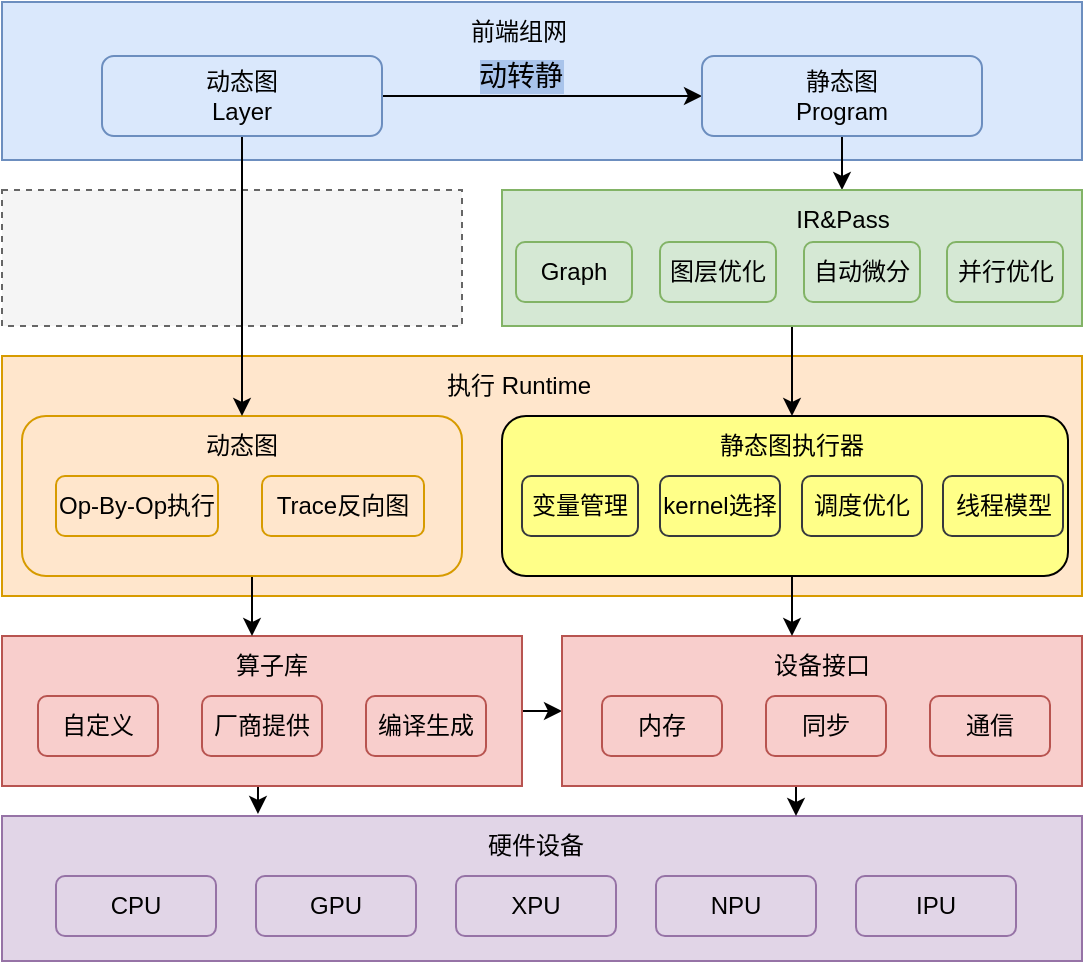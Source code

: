 <mxfile version="20.2.3" type="github">
  <diagram id="rXGSz3U36eyEYQaMbO1N" name="第 1 页">
    <mxGraphModel dx="860" dy="558" grid="0" gridSize="10" guides="1" tooltips="1" connect="1" arrows="1" fold="1" page="1" pageScale="1" pageWidth="827" pageHeight="1169" math="0" shadow="0">
      <root>
        <mxCell id="0" />
        <mxCell id="1" parent="0" />
        <mxCell id="rT3pATEFfJOMWAjfTn8K-68" value="" style="rounded=0;whiteSpace=wrap;html=1;dashed=1;fillColor=#f5f5f5;fontColor=#333333;strokeColor=#666666;" vertex="1" parent="1">
          <mxGeometry x="190" y="124" width="230" height="68" as="geometry" />
        </mxCell>
        <mxCell id="rT3pATEFfJOMWAjfTn8K-6" value="" style="rounded=0;whiteSpace=wrap;html=1;fillColor=#e1d5e7;strokeColor=#9673a6;" vertex="1" parent="1">
          <mxGeometry x="190" y="437" width="540" height="72.5" as="geometry" />
        </mxCell>
        <mxCell id="rT3pATEFfJOMWAjfTn8K-79" style="edgeStyle=orthogonalEdgeStyle;rounded=0;orthogonalLoop=1;jettySize=auto;html=1;exitX=0.5;exitY=1;exitDx=0;exitDy=0;entryX=0.237;entryY=-0.014;entryDx=0;entryDy=0;entryPerimeter=0;fontSize=14;" edge="1" parent="1" source="rT3pATEFfJOMWAjfTn8K-7" target="rT3pATEFfJOMWAjfTn8K-6">
          <mxGeometry relative="1" as="geometry" />
        </mxCell>
        <mxCell id="rT3pATEFfJOMWAjfTn8K-87" style="edgeStyle=orthogonalEdgeStyle;rounded=0;orthogonalLoop=1;jettySize=auto;html=1;exitX=1;exitY=0.5;exitDx=0;exitDy=0;entryX=0;entryY=0.5;entryDx=0;entryDy=0;fontSize=14;" edge="1" parent="1" source="rT3pATEFfJOMWAjfTn8K-7" target="rT3pATEFfJOMWAjfTn8K-28">
          <mxGeometry relative="1" as="geometry" />
        </mxCell>
        <mxCell id="rT3pATEFfJOMWAjfTn8K-7" value="" style="rounded=0;whiteSpace=wrap;html=1;fillColor=#f8cecc;strokeColor=#b85450;" vertex="1" parent="1">
          <mxGeometry x="190" y="347" width="260" height="75" as="geometry" />
        </mxCell>
        <mxCell id="rT3pATEFfJOMWAjfTn8K-15" value="算子库" style="text;html=1;strokeColor=none;fillColor=none;align=center;verticalAlign=middle;whiteSpace=wrap;rounded=0;" vertex="1" parent="1">
          <mxGeometry x="295" y="347" width="60" height="30" as="geometry" />
        </mxCell>
        <mxCell id="rT3pATEFfJOMWAjfTn8K-24" value="" style="rounded=0;whiteSpace=wrap;html=1;fillColor=#ffe6cc;strokeColor=#d79b00;" vertex="1" parent="1">
          <mxGeometry x="190" y="207" width="540" height="120" as="geometry" />
        </mxCell>
        <mxCell id="rT3pATEFfJOMWAjfTn8K-25" value="执行 Runtime" style="text;html=1;strokeColor=none;fillColor=none;align=center;verticalAlign=middle;whiteSpace=wrap;rounded=0;" vertex="1" parent="1">
          <mxGeometry x="410" y="207" width="77" height="30" as="geometry" />
        </mxCell>
        <mxCell id="rT3pATEFfJOMWAjfTn8K-80" style="edgeStyle=orthogonalEdgeStyle;rounded=0;orthogonalLoop=1;jettySize=auto;html=1;exitX=0.5;exitY=1;exitDx=0;exitDy=0;entryX=0.75;entryY=0;entryDx=0;entryDy=0;fontSize=14;" edge="1" parent="1">
          <mxGeometry relative="1" as="geometry">
            <mxPoint x="592" y="422" as="sourcePoint" />
            <mxPoint x="587" y="437" as="targetPoint" />
          </mxGeometry>
        </mxCell>
        <mxCell id="rT3pATEFfJOMWAjfTn8K-28" value="" style="rounded=0;whiteSpace=wrap;html=1;fillColor=#f8cecc;strokeColor=#b85450;" vertex="1" parent="1">
          <mxGeometry x="470" y="347" width="260" height="75" as="geometry" />
        </mxCell>
        <mxCell id="rT3pATEFfJOMWAjfTn8K-33" value="设备接口" style="text;html=1;strokeColor=none;fillColor=none;align=center;verticalAlign=middle;whiteSpace=wrap;rounded=0;" vertex="1" parent="1">
          <mxGeometry x="570" y="347" width="60" height="30" as="geometry" />
        </mxCell>
        <mxCell id="rT3pATEFfJOMWAjfTn8K-34" value="硬件设备" style="text;html=1;strokeColor=none;fillColor=none;align=center;verticalAlign=middle;whiteSpace=wrap;rounded=0;" vertex="1" parent="1">
          <mxGeometry x="427" y="437" width="60" height="30" as="geometry" />
        </mxCell>
        <mxCell id="rT3pATEFfJOMWAjfTn8K-1" value="CPU" style="rounded=1;whiteSpace=wrap;html=1;fillColor=#e1d5e7;strokeColor=#9673a6;" vertex="1" parent="1">
          <mxGeometry x="217" y="467" width="80" height="30" as="geometry" />
        </mxCell>
        <mxCell id="rT3pATEFfJOMWAjfTn8K-2" value="GPU" style="rounded=1;whiteSpace=wrap;html=1;fillColor=#e1d5e7;strokeColor=#9673a6;" vertex="1" parent="1">
          <mxGeometry x="317" y="467" width="80" height="30" as="geometry" />
        </mxCell>
        <mxCell id="rT3pATEFfJOMWAjfTn8K-3" value="XPU" style="rounded=1;whiteSpace=wrap;html=1;fillColor=#e1d5e7;strokeColor=#9673a6;" vertex="1" parent="1">
          <mxGeometry x="417" y="467" width="80" height="30" as="geometry" />
        </mxCell>
        <mxCell id="rT3pATEFfJOMWAjfTn8K-4" value="NPU" style="rounded=1;whiteSpace=wrap;html=1;fillColor=#e1d5e7;strokeColor=#9673a6;" vertex="1" parent="1">
          <mxGeometry x="517" y="467" width="80" height="30" as="geometry" />
        </mxCell>
        <mxCell id="rT3pATEFfJOMWAjfTn8K-5" value="IPU" style="rounded=1;whiteSpace=wrap;html=1;fillColor=#e1d5e7;strokeColor=#9673a6;" vertex="1" parent="1">
          <mxGeometry x="617" y="467" width="80" height="30" as="geometry" />
        </mxCell>
        <mxCell id="rT3pATEFfJOMWAjfTn8K-30" value="内存" style="rounded=1;whiteSpace=wrap;html=1;flipH=0;fillColor=#f8cecc;strokeColor=#b85450;" vertex="1" parent="1">
          <mxGeometry x="490" y="377" width="60" height="30" as="geometry" />
        </mxCell>
        <mxCell id="rT3pATEFfJOMWAjfTn8K-31" value="同步" style="rounded=1;whiteSpace=wrap;html=1;flipH=0;fillColor=#f8cecc;strokeColor=#b85450;" vertex="1" parent="1">
          <mxGeometry x="572" y="377" width="60" height="30" as="geometry" />
        </mxCell>
        <mxCell id="rT3pATEFfJOMWAjfTn8K-32" value="通信" style="rounded=1;whiteSpace=wrap;html=1;flipH=0;fillColor=#f8cecc;strokeColor=#b85450;" vertex="1" parent="1">
          <mxGeometry x="654" y="377" width="60" height="30" as="geometry" />
        </mxCell>
        <mxCell id="rT3pATEFfJOMWAjfTn8K-9" value="自定义" style="rounded=1;whiteSpace=wrap;html=1;fillColor=#f8cecc;strokeColor=#b85450;" vertex="1" parent="1">
          <mxGeometry x="208" y="377" width="60" height="30" as="geometry" />
        </mxCell>
        <mxCell id="rT3pATEFfJOMWAjfTn8K-10" value="厂商提供" style="rounded=1;whiteSpace=wrap;html=1;fillColor=#f8cecc;strokeColor=#b85450;" vertex="1" parent="1">
          <mxGeometry x="290" y="377" width="60" height="30" as="geometry" />
        </mxCell>
        <mxCell id="rT3pATEFfJOMWAjfTn8K-11" value="编译生成" style="rounded=1;whiteSpace=wrap;html=1;fillColor=#f8cecc;strokeColor=#b85450;" vertex="1" parent="1">
          <mxGeometry x="372" y="377" width="60" height="30" as="geometry" />
        </mxCell>
        <mxCell id="rT3pATEFfJOMWAjfTn8K-75" style="edgeStyle=orthogonalEdgeStyle;rounded=0;orthogonalLoop=1;jettySize=auto;html=1;exitX=0.5;exitY=1;exitDx=0;exitDy=0;entryX=0.5;entryY=0;entryDx=0;entryDy=0;fontSize=14;" edge="1" parent="1">
          <mxGeometry relative="1" as="geometry">
            <mxPoint x="300" y="317" as="sourcePoint" />
            <mxPoint x="315" y="347" as="targetPoint" />
          </mxGeometry>
        </mxCell>
        <mxCell id="rT3pATEFfJOMWAjfTn8K-35" value="" style="rounded=1;whiteSpace=wrap;html=1;fillColor=#ffe6cc;strokeColor=#d79b00;" vertex="1" parent="1">
          <mxGeometry x="200" y="237" width="220" height="80" as="geometry" />
        </mxCell>
        <mxCell id="rT3pATEFfJOMWAjfTn8K-37" value="动态图" style="text;html=1;strokeColor=none;fillColor=none;align=center;verticalAlign=middle;whiteSpace=wrap;rounded=0;" vertex="1" parent="1">
          <mxGeometry x="280" y="237" width="60" height="30" as="geometry" />
        </mxCell>
        <mxCell id="rT3pATEFfJOMWAjfTn8K-77" style="edgeStyle=orthogonalEdgeStyle;rounded=0;orthogonalLoop=1;jettySize=auto;html=1;exitX=0.5;exitY=1;exitDx=0;exitDy=0;entryX=0.25;entryY=0;entryDx=0;entryDy=0;fontSize=14;" edge="1" parent="1" source="rT3pATEFfJOMWAjfTn8K-38" target="rT3pATEFfJOMWAjfTn8K-33">
          <mxGeometry relative="1" as="geometry" />
        </mxCell>
        <mxCell id="rT3pATEFfJOMWAjfTn8K-38" value="" style="rounded=1;whiteSpace=wrap;html=1;fillColor=#ffff88;strokeColor=default;" vertex="1" parent="1">
          <mxGeometry x="440" y="237" width="283" height="80" as="geometry" />
        </mxCell>
        <mxCell id="rT3pATEFfJOMWAjfTn8K-39" value="静态图执行器" style="text;html=1;strokeColor=none;fillColor=none;align=center;verticalAlign=middle;whiteSpace=wrap;rounded=0;" vertex="1" parent="1">
          <mxGeometry x="546" y="237" width="78" height="30" as="geometry" />
        </mxCell>
        <mxCell id="rT3pATEFfJOMWAjfTn8K-42" value="变量管理" style="rounded=1;whiteSpace=wrap;html=1;flipH=0;fillColor=#ffff88;strokeColor=#36393d;" vertex="1" parent="1">
          <mxGeometry x="450" y="267" width="58" height="30" as="geometry" />
        </mxCell>
        <mxCell id="rT3pATEFfJOMWAjfTn8K-43" value="kernel选择" style="rounded=1;whiteSpace=wrap;html=1;flipH=0;fillColor=#ffff88;strokeColor=#36393d;fontColor=#000000;" vertex="1" parent="1">
          <mxGeometry x="519" y="267" width="60" height="30" as="geometry" />
        </mxCell>
        <mxCell id="rT3pATEFfJOMWAjfTn8K-44" value="调度优化" style="rounded=1;whiteSpace=wrap;html=1;flipH=0;fillColor=#ffff88;strokeColor=#36393d;fontColor=#000000;" vertex="1" parent="1">
          <mxGeometry x="590" y="267" width="60" height="30" as="geometry" />
        </mxCell>
        <mxCell id="rT3pATEFfJOMWAjfTn8K-45" value="Op-By-Op执行" style="rounded=1;whiteSpace=wrap;html=1;flipH=0;fillColor=#ffe6cc;strokeColor=#d79b00;" vertex="1" parent="1">
          <mxGeometry x="217" y="267" width="81" height="30" as="geometry" />
        </mxCell>
        <mxCell id="rT3pATEFfJOMWAjfTn8K-46" value="Trace反向图" style="rounded=1;whiteSpace=wrap;html=1;flipH=0;fillColor=#ffe6cc;strokeColor=#d79b00;" vertex="1" parent="1">
          <mxGeometry x="320" y="267" width="81" height="30" as="geometry" />
        </mxCell>
        <mxCell id="rT3pATEFfJOMWAjfTn8K-47" value="线程模型" style="rounded=1;whiteSpace=wrap;html=1;flipH=0;fillColor=#ffff88;strokeColor=#36393d;" vertex="1" parent="1">
          <mxGeometry x="660.5" y="267" width="60" height="30" as="geometry" />
        </mxCell>
        <mxCell id="rT3pATEFfJOMWAjfTn8K-48" value="" style="rounded=0;whiteSpace=wrap;html=1;fillColor=#dae8fc;strokeColor=#6c8ebf;" vertex="1" parent="1">
          <mxGeometry x="190" y="30" width="540" height="79" as="geometry" />
        </mxCell>
        <mxCell id="rT3pATEFfJOMWAjfTn8K-49" value="前端组网" style="text;html=1;strokeColor=none;fillColor=none;align=center;verticalAlign=middle;whiteSpace=wrap;rounded=0;" vertex="1" parent="1">
          <mxGeometry x="410" y="30" width="77" height="30" as="geometry" />
        </mxCell>
        <mxCell id="rT3pATEFfJOMWAjfTn8K-56" style="edgeStyle=orthogonalEdgeStyle;rounded=0;orthogonalLoop=1;jettySize=auto;html=1;exitX=1;exitY=0.5;exitDx=0;exitDy=0;entryX=0;entryY=0.5;entryDx=0;entryDy=0;" edge="1" parent="1" source="rT3pATEFfJOMWAjfTn8K-51" target="rT3pATEFfJOMWAjfTn8K-54">
          <mxGeometry relative="1" as="geometry" />
        </mxCell>
        <mxCell id="rT3pATEFfJOMWAjfTn8K-57" value="&lt;font style=&quot;font-size: 14px;&quot;&gt;动转静&lt;/font&gt;" style="edgeLabel;html=1;align=center;verticalAlign=middle;resizable=0;points=[];labelBackgroundColor=#A9C4EB;" vertex="1" connectable="0" parent="rT3pATEFfJOMWAjfTn8K-56">
          <mxGeometry x="-0.175" y="-1" relative="1" as="geometry">
            <mxPoint x="3" y="-11" as="offset" />
          </mxGeometry>
        </mxCell>
        <mxCell id="rT3pATEFfJOMWAjfTn8K-76" style="edgeStyle=orthogonalEdgeStyle;rounded=0;orthogonalLoop=1;jettySize=auto;html=1;exitX=0.5;exitY=1;exitDx=0;exitDy=0;entryX=0.5;entryY=0;entryDx=0;entryDy=0;fontSize=14;" edge="1" parent="1" source="rT3pATEFfJOMWAjfTn8K-51" target="rT3pATEFfJOMWAjfTn8K-37">
          <mxGeometry relative="1" as="geometry" />
        </mxCell>
        <mxCell id="rT3pATEFfJOMWAjfTn8K-51" value="动态图&lt;br&gt;Layer" style="rounded=1;whiteSpace=wrap;html=1;flipH=0;fillColor=#dae8fc;strokeColor=#6c8ebf;" vertex="1" parent="1">
          <mxGeometry x="240" y="57" width="140" height="40" as="geometry" />
        </mxCell>
        <mxCell id="rT3pATEFfJOMWAjfTn8K-67" style="edgeStyle=orthogonalEdgeStyle;rounded=0;orthogonalLoop=1;jettySize=auto;html=1;entryX=0.5;entryY=0;entryDx=0;entryDy=0;fontSize=14;" edge="1" parent="1" source="rT3pATEFfJOMWAjfTn8K-54" target="rT3pATEFfJOMWAjfTn8K-60">
          <mxGeometry relative="1" as="geometry" />
        </mxCell>
        <mxCell id="rT3pATEFfJOMWAjfTn8K-54" value="静态图&lt;br&gt;Program" style="rounded=1;whiteSpace=wrap;html=1;flipH=0;fillColor=#dae8fc;strokeColor=#6c8ebf;" vertex="1" parent="1">
          <mxGeometry x="540" y="57" width="140" height="40" as="geometry" />
        </mxCell>
        <mxCell id="rT3pATEFfJOMWAjfTn8K-86" style="edgeStyle=orthogonalEdgeStyle;rounded=0;orthogonalLoop=1;jettySize=auto;html=1;exitX=0.5;exitY=1;exitDx=0;exitDy=0;entryX=0.5;entryY=0;entryDx=0;entryDy=0;fontSize=14;" edge="1" parent="1" source="rT3pATEFfJOMWAjfTn8K-59" target="rT3pATEFfJOMWAjfTn8K-39">
          <mxGeometry relative="1" as="geometry" />
        </mxCell>
        <mxCell id="rT3pATEFfJOMWAjfTn8K-59" value="" style="rounded=0;whiteSpace=wrap;html=1;fillColor=#d5e8d4;strokeColor=#82b366;" vertex="1" parent="1">
          <mxGeometry x="440" y="124" width="290" height="68" as="geometry" />
        </mxCell>
        <mxCell id="rT3pATEFfJOMWAjfTn8K-60" value="IR&amp;amp;Pass" style="text;html=1;strokeColor=none;fillColor=none;align=center;verticalAlign=middle;whiteSpace=wrap;rounded=0;" vertex="1" parent="1">
          <mxGeometry x="571.5" y="124" width="77" height="30" as="geometry" />
        </mxCell>
        <mxCell id="rT3pATEFfJOMWAjfTn8K-63" value="并行优化" style="rounded=1;whiteSpace=wrap;html=1;flipH=0;fillColor=#d5e8d4;strokeColor=#82b366;" vertex="1" parent="1">
          <mxGeometry x="662.5" y="150" width="58" height="30" as="geometry" />
        </mxCell>
        <mxCell id="rT3pATEFfJOMWAjfTn8K-64" value="图层优化" style="rounded=1;whiteSpace=wrap;html=1;flipH=0;fillColor=#d5e8d4;strokeColor=#82b366;" vertex="1" parent="1">
          <mxGeometry x="519" y="150" width="58" height="30" as="geometry" />
        </mxCell>
        <mxCell id="rT3pATEFfJOMWAjfTn8K-65" value="自动微分" style="rounded=1;whiteSpace=wrap;html=1;flipH=0;fillColor=#d5e8d4;strokeColor=#82b366;" vertex="1" parent="1">
          <mxGeometry x="591" y="150" width="58" height="30" as="geometry" />
        </mxCell>
        <mxCell id="rT3pATEFfJOMWAjfTn8K-66" value="Graph" style="rounded=1;whiteSpace=wrap;html=1;flipH=0;fillColor=#d5e8d4;strokeColor=#82b366;" vertex="1" parent="1">
          <mxGeometry x="447" y="150" width="58" height="30" as="geometry" />
        </mxCell>
      </root>
    </mxGraphModel>
  </diagram>
</mxfile>
